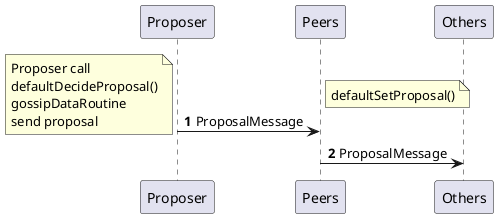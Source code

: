 @startuml
'https://plantuml.com/sequence-diagram

autonumber
Proposer->Peers:ProposalMessage
note left:Proposer call \ndefaultDecideProposal()\ngossipDataRoutine\nsend proposal
note right:defaultSetProposal()
Peers->Others:ProposalMessage
@enduml